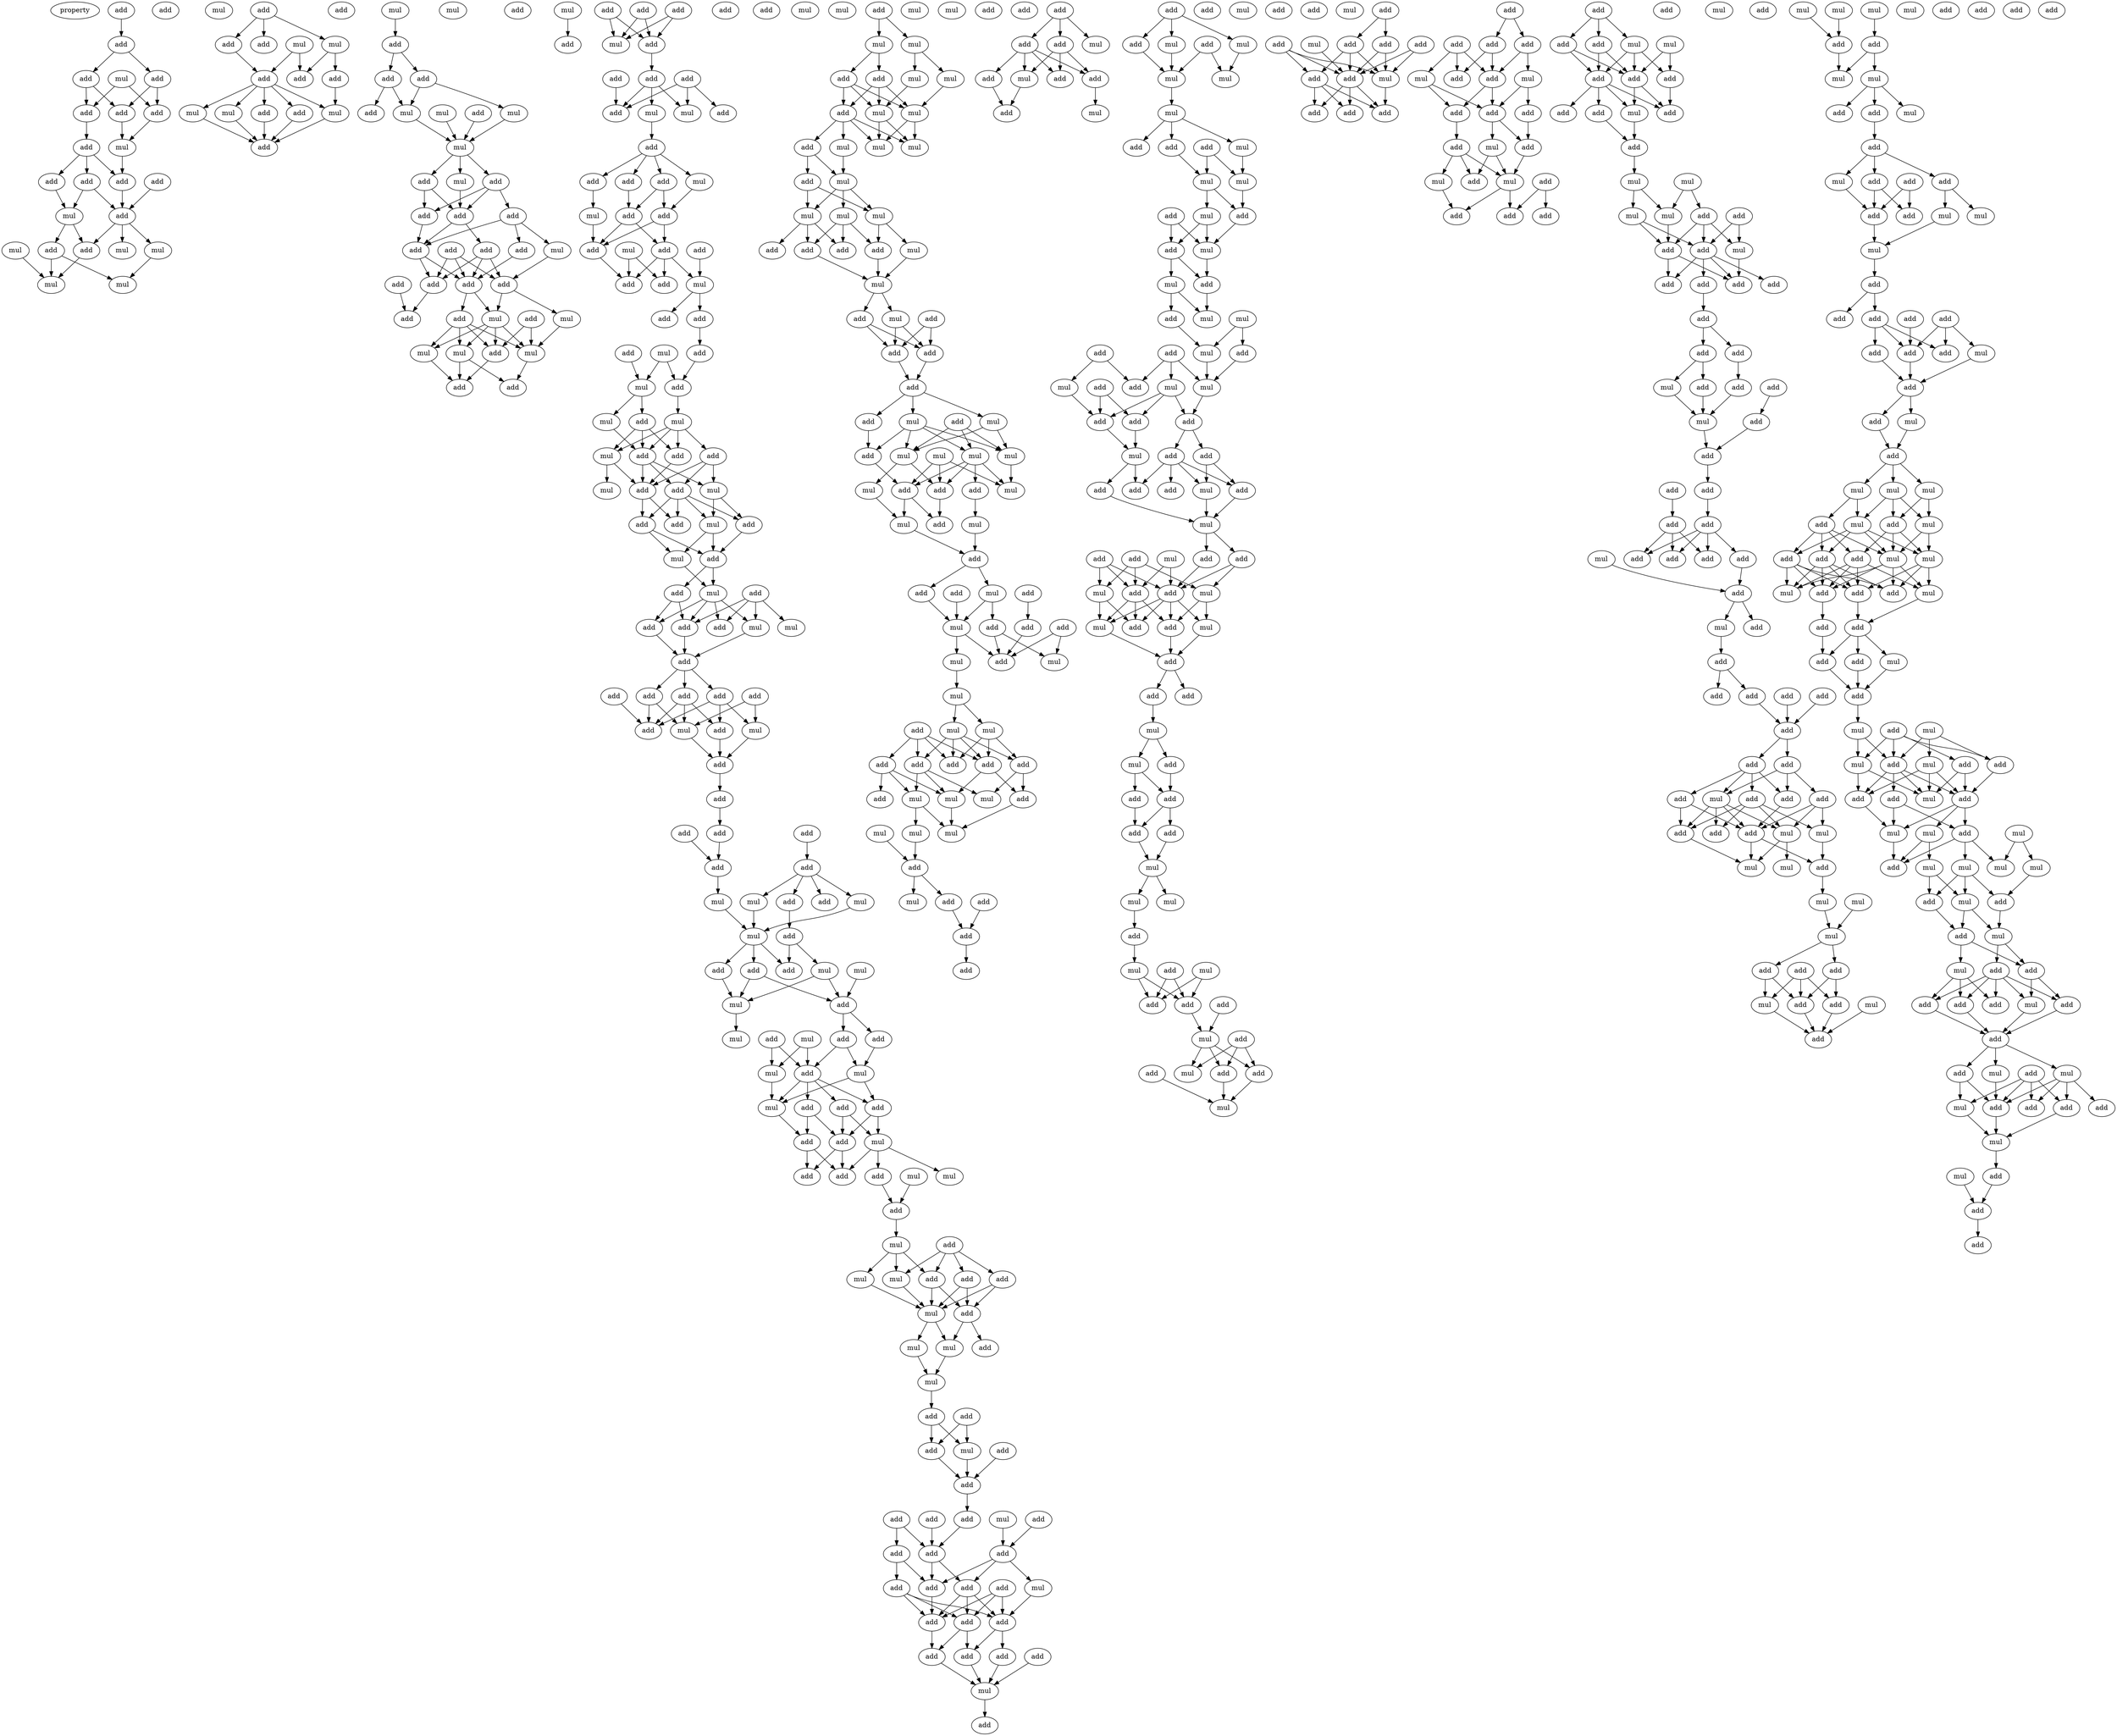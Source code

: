 digraph {
    node [fontcolor=black]
    property [mul=2,lf=1.5]
    0 [ label = add ];
    1 [ label = add ];
    2 [ label = add ];
    3 [ label = add ];
    4 [ label = mul ];
    5 [ label = add ];
    6 [ label = add ];
    7 [ label = add ];
    8 [ label = add ];
    9 [ label = mul ];
    10 [ label = add ];
    11 [ label = add ];
    12 [ label = mul ];
    13 [ label = add ];
    14 [ label = add ];
    15 [ label = add ];
    16 [ label = mul ];
    17 [ label = add ];
    18 [ label = mul ];
    19 [ label = add ];
    20 [ label = mul ];
    21 [ label = add ];
    22 [ label = mul ];
    23 [ label = mul ];
    24 [ label = mul ];
    25 [ label = add ];
    26 [ label = mul ];
    27 [ label = mul ];
    28 [ label = add ];
    29 [ label = add ];
    30 [ label = add ];
    31 [ label = add ];
    32 [ label = add ];
    33 [ label = mul ];
    34 [ label = mul ];
    35 [ label = add ];
    36 [ label = add ];
    37 [ label = mul ];
    38 [ label = add ];
    39 [ label = add ];
    40 [ label = mul ];
    41 [ label = add ];
    42 [ label = add ];
    43 [ label = add ];
    44 [ label = mul ];
    45 [ label = add ];
    46 [ label = add ];
    47 [ label = mul ];
    48 [ label = mul ];
    49 [ label = mul ];
    50 [ label = mul ];
    51 [ label = mul ];
    52 [ label = add ];
    53 [ label = add ];
    54 [ label = add ];
    55 [ label = add ];
    56 [ label = add ];
    57 [ label = add ];
    58 [ label = add ];
    59 [ label = add ];
    60 [ label = add ];
    61 [ label = mul ];
    62 [ label = add ];
    63 [ label = add ];
    64 [ label = add ];
    65 [ label = add ];
    66 [ label = add ];
    67 [ label = mul ];
    68 [ label = add ];
    69 [ label = add ];
    70 [ label = mul ];
    71 [ label = add ];
    72 [ label = mul ];
    73 [ label = add ];
    74 [ label = mul ];
    75 [ label = mul ];
    76 [ label = add ];
    77 [ label = add ];
    78 [ label = mul ];
    79 [ label = add ];
    80 [ label = add ];
    81 [ label = add ];
    82 [ label = add ];
    83 [ label = mul ];
    84 [ label = add ];
    85 [ label = add ];
    86 [ label = add ];
    87 [ label = add ];
    88 [ label = add ];
    89 [ label = add ];
    90 [ label = mul ];
    91 [ label = mul ];
    92 [ label = add ];
    93 [ label = add ];
    94 [ label = add ];
    95 [ label = mul ];
    96 [ label = add ];
    97 [ label = add ];
    98 [ label = add ];
    99 [ label = add ];
    100 [ label = mul ];
    101 [ label = add ];
    102 [ label = add ];
    103 [ label = add ];
    104 [ label = mul ];
    105 [ label = add ];
    106 [ label = add ];
    107 [ label = add ];
    108 [ label = mul ];
    109 [ label = add ];
    110 [ label = add ];
    111 [ label = add ];
    112 [ label = mul ];
    113 [ label = add ];
    114 [ label = mul ];
    115 [ label = add ];
    116 [ label = mul ];
    117 [ label = mul ];
    118 [ label = add ];
    119 [ label = add ];
    120 [ label = add ];
    121 [ label = mul ];
    122 [ label = add ];
    123 [ label = add ];
    124 [ label = mul ];
    125 [ label = mul ];
    126 [ label = add ];
    127 [ label = add ];
    128 [ label = add ];
    129 [ label = add ];
    130 [ label = mul ];
    131 [ label = mul ];
    132 [ label = add ];
    133 [ label = add ];
    134 [ label = add ];
    135 [ label = mul ];
    136 [ label = add ];
    137 [ label = add ];
    138 [ label = add ];
    139 [ label = mul ];
    140 [ label = mul ];
    141 [ label = add ];
    142 [ label = add ];
    143 [ label = add ];
    144 [ label = add ];
    145 [ label = add ];
    146 [ label = add ];
    147 [ label = add ];
    148 [ label = mul ];
    149 [ label = mul ];
    150 [ label = add ];
    151 [ label = mul ];
    152 [ label = add ];
    153 [ label = add ];
    154 [ label = add ];
    155 [ label = add ];
    156 [ label = add ];
    157 [ label = add ];
    158 [ label = add ];
    159 [ label = mul ];
    160 [ label = add ];
    161 [ label = mul ];
    162 [ label = add ];
    163 [ label = mul ];
    164 [ label = add ];
    165 [ label = mul ];
    166 [ label = add ];
    167 [ label = add ];
    168 [ label = add ];
    169 [ label = mul ];
    170 [ label = mul ];
    171 [ label = mul ];
    172 [ label = add ];
    173 [ label = add ];
    174 [ label = mul ];
    175 [ label = add ];
    176 [ label = add ];
    177 [ label = mul ];
    178 [ label = mul ];
    179 [ label = add ];
    180 [ label = mul ];
    181 [ label = add ];
    182 [ label = add ];
    183 [ label = add ];
    184 [ label = mul ];
    185 [ label = mul ];
    186 [ label = add ];
    187 [ label = add ];
    188 [ label = mul ];
    189 [ label = add ];
    190 [ label = add ];
    191 [ label = add ];
    192 [ label = mul ];
    193 [ label = add ];
    194 [ label = add ];
    195 [ label = mul ];
    196 [ label = add ];
    197 [ label = mul ];
    198 [ label = add ];
    199 [ label = mul ];
    200 [ label = add ];
    201 [ label = mul ];
    202 [ label = add ];
    203 [ label = mul ];
    204 [ label = mul ];
    205 [ label = add ];
    206 [ label = mul ];
    207 [ label = add ];
    208 [ label = add ];
    209 [ label = add ];
    210 [ label = add ];
    211 [ label = mul ];
    212 [ label = add ];
    213 [ label = add ];
    214 [ label = add ];
    215 [ label = add ];
    216 [ label = mul ];
    217 [ label = add ];
    218 [ label = add ];
    219 [ label = add ];
    220 [ label = add ];
    221 [ label = add ];
    222 [ label = add ];
    223 [ label = add ];
    224 [ label = add ];
    225 [ label = mul ];
    226 [ label = add ];
    227 [ label = add ];
    228 [ label = add ];
    229 [ label = add ];
    230 [ label = add ];
    231 [ label = add ];
    232 [ label = add ];
    233 [ label = mul ];
    234 [ label = add ];
    235 [ label = mul ];
    236 [ label = add ];
    237 [ label = mul ];
    238 [ label = mul ];
    239 [ label = mul ];
    240 [ label = add ];
    241 [ label = add ];
    242 [ label = mul ];
    243 [ label = mul ];
    244 [ label = mul ];
    245 [ label = add ];
    246 [ label = mul ];
    247 [ label = add ];
    248 [ label = mul ];
    249 [ label = mul ];
    250 [ label = mul ];
    251 [ label = add ];
    252 [ label = mul ];
    253 [ label = mul ];
    254 [ label = mul ];
    255 [ label = mul ];
    256 [ label = add ];
    257 [ label = mul ];
    258 [ label = add ];
    259 [ label = add ];
    260 [ label = add ];
    261 [ label = mul ];
    262 [ label = mul ];
    263 [ label = add ];
    264 [ label = add ];
    265 [ label = add ];
    266 [ label = mul ];
    267 [ label = add ];
    268 [ label = add ];
    269 [ label = add ];
    270 [ label = add ];
    271 [ label = add ];
    272 [ label = mul ];
    273 [ label = mul ];
    274 [ label = mul ];
    275 [ label = mul ];
    276 [ label = mul ];
    277 [ label = add ];
    278 [ label = mul ];
    279 [ label = add ];
    280 [ label = mul ];
    281 [ label = add ];
    282 [ label = mul ];
    283 [ label = add ];
    284 [ label = mul ];
    285 [ label = add ];
    286 [ label = mul ];
    287 [ label = add ];
    288 [ label = mul ];
    289 [ label = add ];
    290 [ label = add ];
    291 [ label = add ];
    292 [ label = add ];
    293 [ label = mul ];
    294 [ label = add ];
    295 [ label = add ];
    296 [ label = mul ];
    297 [ label = mul ];
    298 [ label = add ];
    299 [ label = mul ];
    300 [ label = add ];
    301 [ label = mul ];
    302 [ label = mul ];
    303 [ label = add ];
    304 [ label = add ];
    305 [ label = add ];
    306 [ label = add ];
    307 [ label = add ];
    308 [ label = mul ];
    309 [ label = mul ];
    310 [ label = mul ];
    311 [ label = add ];
    312 [ label = add ];
    313 [ label = mul ];
    314 [ label = mul ];
    315 [ label = mul ];
    316 [ label = add ];
    317 [ label = add ];
    318 [ label = add ];
    319 [ label = add ];
    320 [ label = mul ];
    321 [ label = add ];
    322 [ label = add ];
    323 [ label = add ];
    324 [ label = add ];
    325 [ label = add ];
    326 [ label = mul ];
    327 [ label = mul ];
    328 [ label = add ];
    329 [ label = add ];
    330 [ label = add ];
    331 [ label = add ];
    332 [ label = mul ];
    333 [ label = add ];
    334 [ label = mul ];
    335 [ label = mul ];
    336 [ label = add ];
    337 [ label = add ];
    338 [ label = mul ];
    339 [ label = mul ];
    340 [ label = mul ];
    341 [ label = add ];
    342 [ label = add ];
    343 [ label = mul ];
    344 [ label = add ];
    345 [ label = add ];
    346 [ label = mul ];
    347 [ label = mul ];
    348 [ label = add ];
    349 [ label = mul ];
    350 [ label = add ];
    351 [ label = add ];
    352 [ label = mul ];
    353 [ label = mul ];
    354 [ label = add ];
    355 [ label = mul ];
    356 [ label = mul ];
    357 [ label = add ];
    358 [ label = mul ];
    359 [ label = add ];
    360 [ label = add ];
    361 [ label = add ];
    362 [ label = mul ];
    363 [ label = add ];
    364 [ label = mul ];
    365 [ label = add ];
    366 [ label = mul ];
    367 [ label = add ];
    368 [ label = add ];
    369 [ label = add ];
    370 [ label = mul ];
    371 [ label = add ];
    372 [ label = add ];
    373 [ label = add ];
    374 [ label = add ];
    375 [ label = add ];
    376 [ label = mul ];
    377 [ label = add ];
    378 [ label = mul ];
    379 [ label = add ];
    380 [ label = add ];
    381 [ label = add ];
    382 [ label = mul ];
    383 [ label = add ];
    384 [ label = add ];
    385 [ label = mul ];
    386 [ label = mul ];
    387 [ label = add ];
    388 [ label = mul ];
    389 [ label = add ];
    390 [ label = add ];
    391 [ label = mul ];
    392 [ label = add ];
    393 [ label = mul ];
    394 [ label = add ];
    395 [ label = add ];
    396 [ label = mul ];
    397 [ label = add ];
    398 [ label = mul ];
    399 [ label = add ];
    400 [ label = add ];
    401 [ label = add ];
    402 [ label = add ];
    403 [ label = add ];
    404 [ label = mul ];
    405 [ label = mul ];
    406 [ label = add ];
    407 [ label = mul ];
    408 [ label = add ];
    409 [ label = add ];
    410 [ label = mul ];
    411 [ label = mul ];
    412 [ label = add ];
    413 [ label = add ];
    414 [ label = add ];
    415 [ label = add ];
    416 [ label = mul ];
    417 [ label = add ];
    418 [ label = mul ];
    419 [ label = add ];
    420 [ label = add ];
    421 [ label = mul ];
    422 [ label = mul ];
    423 [ label = add ];
    424 [ label = add ];
    425 [ label = add ];
    426 [ label = add ];
    427 [ label = mul ];
    428 [ label = add ];
    429 [ label = mul ];
    430 [ label = add ];
    431 [ label = add ];
    432 [ label = add ];
    433 [ label = add ];
    434 [ label = add ];
    435 [ label = add ];
    436 [ label = add ];
    437 [ label = add ];
    438 [ label = add ];
    439 [ label = mul ];
    440 [ label = mul ];
    441 [ label = add ];
    442 [ label = add ];
    443 [ label = add ];
    444 [ label = add ];
    445 [ label = add ];
    446 [ label = add ];
    447 [ label = mul ];
    448 [ label = add ];
    449 [ label = mul ];
    450 [ label = add ];
    451 [ label = add ];
    452 [ label = mul ];
    453 [ label = add ];
    454 [ label = add ];
    455 [ label = add ];
    456 [ label = add ];
    457 [ label = mul ];
    458 [ label = add ];
    459 [ label = add ];
    460 [ label = add ];
    461 [ label = mul ];
    462 [ label = add ];
    463 [ label = add ];
    464 [ label = add ];
    465 [ label = add ];
    466 [ label = add ];
    467 [ label = mul ];
    468 [ label = mul ];
    469 [ label = add ];
    470 [ label = add ];
    471 [ label = mul ];
    472 [ label = mul ];
    473 [ label = mul ];
    474 [ label = add ];
    475 [ label = mul ];
    476 [ label = add ];
    477 [ label = mul ];
    478 [ label = add ];
    479 [ label = add ];
    480 [ label = add ];
    481 [ label = add ];
    482 [ label = add ];
    483 [ label = add ];
    484 [ label = add ];
    485 [ label = add ];
    486 [ label = add ];
    487 [ label = add ];
    488 [ label = add ];
    489 [ label = mul ];
    490 [ label = add ];
    491 [ label = mul ];
    492 [ label = add ];
    493 [ label = add ];
    494 [ label = add ];
    495 [ label = add ];
    496 [ label = add ];
    497 [ label = add ];
    498 [ label = add ];
    499 [ label = add ];
    500 [ label = add ];
    501 [ label = mul ];
    502 [ label = add ];
    503 [ label = add ];
    504 [ label = mul ];
    505 [ label = add ];
    506 [ label = add ];
    507 [ label = add ];
    508 [ label = add ];
    509 [ label = add ];
    510 [ label = add ];
    511 [ label = add ];
    512 [ label = add ];
    513 [ label = add ];
    514 [ label = add ];
    515 [ label = add ];
    516 [ label = add ];
    517 [ label = mul ];
    518 [ label = add ];
    519 [ label = add ];
    520 [ label = add ];
    521 [ label = mul ];
    522 [ label = mul ];
    523 [ label = add ];
    524 [ label = add ];
    525 [ label = add ];
    526 [ label = mul ];
    527 [ label = mul ];
    528 [ label = mul ];
    529 [ label = mul ];
    530 [ label = mul ];
    531 [ label = add ];
    532 [ label = add ];
    533 [ label = add ];
    534 [ label = mul ];
    535 [ label = mul ];
    536 [ label = add ];
    537 [ label = add ];
    538 [ label = add ];
    539 [ label = mul ];
    540 [ label = mul ];
    541 [ label = mul ];
    542 [ label = mul ];
    543 [ label = add ];
    544 [ label = add ];
    545 [ label = mul ];
    546 [ label = mul ];
    547 [ label = add ];
    548 [ label = add ];
    549 [ label = add ];
    550 [ label = mul ];
    551 [ label = add ];
    552 [ label = mul ];
    553 [ label = add ];
    554 [ label = add ];
    555 [ label = add ];
    556 [ label = add ];
    557 [ label = add ];
    558 [ label = mul ];
    559 [ label = mul ];
    560 [ label = mul ];
    561 [ label = add ];
    562 [ label = add ];
    563 [ label = add ];
    564 [ label = add ];
    565 [ label = add ];
    566 [ label = mul ];
    567 [ label = add ];
    568 [ label = add ];
    569 [ label = add ];
    570 [ label = add ];
    571 [ label = add ];
    572 [ label = mul ];
    573 [ label = add ];
    574 [ label = mul ];
    575 [ label = mul ];
    576 [ label = mul ];
    577 [ label = add ];
    578 [ label = add ];
    579 [ label = mul ];
    580 [ label = mul ];
    581 [ label = add ];
    582 [ label = add ];
    583 [ label = add ];
    584 [ label = mul ];
    585 [ label = mul ];
    586 [ label = add ];
    587 [ label = mul ];
    588 [ label = add ];
    589 [ label = mul ];
    590 [ label = add ];
    591 [ label = add ];
    592 [ label = add ];
    593 [ label = mul ];
    594 [ label = add ];
    595 [ label = add ];
    596 [ label = add ];
    597 [ label = mul ];
    598 [ label = mul ];
    599 [ label = add ];
    600 [ label = mul ];
    601 [ label = add ];
    602 [ label = mul ];
    603 [ label = add ];
    604 [ label = add ];
    605 [ label = add ];
    606 [ label = add ];
    607 [ label = add ];
    608 [ label = mul ];
    609 [ label = add ];
    610 [ label = mul ];
    611 [ label = mul ];
    612 [ label = mul ];
    613 [ label = add ];
    614 [ label = mul ];
    615 [ label = mul ];
    616 [ label = mul ];
    617 [ label = mul ];
    618 [ label = mul ];
    619 [ label = add ];
    620 [ label = add ];
    621 [ label = mul ];
    622 [ label = add ];
    623 [ label = add ];
    624 [ label = mul ];
    625 [ label = add ];
    626 [ label = add ];
    627 [ label = add ];
    628 [ label = mul ];
    629 [ label = add ];
    630 [ label = add ];
    631 [ label = add ];
    632 [ label = mul ];
    633 [ label = add ];
    634 [ label = add ];
    635 [ label = mul ];
    636 [ label = add ];
    637 [ label = add ];
    638 [ label = add ];
    639 [ label = add ];
    640 [ label = add ];
    641 [ label = mul ];
    642 [ label = mul ];
    643 [ label = mul ];
    644 [ label = add ];
    645 [ label = add ];
    646 [ label = add ];
    647 [ label = add ];
    648 [ label = add ];
    0 -> 1 [ name = 0 ];
    1 -> 2 [ name = 1 ];
    1 -> 3 [ name = 2 ];
    2 -> 5 [ name = 3 ];
    2 -> 8 [ name = 4 ];
    3 -> 6 [ name = 5 ];
    3 -> 8 [ name = 6 ];
    4 -> 5 [ name = 7 ];
    4 -> 6 [ name = 8 ];
    5 -> 10 [ name = 9 ];
    6 -> 9 [ name = 10 ];
    8 -> 9 [ name = 11 ];
    9 -> 13 [ name = 12 ];
    10 -> 13 [ name = 13 ];
    10 -> 14 [ name = 14 ];
    10 -> 15 [ name = 15 ];
    11 -> 17 [ name = 16 ];
    13 -> 17 [ name = 17 ];
    14 -> 16 [ name = 18 ];
    14 -> 17 [ name = 19 ];
    15 -> 16 [ name = 20 ];
    16 -> 19 [ name = 21 ];
    16 -> 21 [ name = 22 ];
    17 -> 20 [ name = 23 ];
    17 -> 21 [ name = 24 ];
    17 -> 22 [ name = 25 ];
    18 -> 23 [ name = 26 ];
    19 -> 23 [ name = 27 ];
    19 -> 24 [ name = 28 ];
    20 -> 24 [ name = 29 ];
    21 -> 23 [ name = 30 ];
    25 -> 27 [ name = 31 ];
    25 -> 28 [ name = 32 ];
    25 -> 29 [ name = 33 ];
    26 -> 31 [ name = 34 ];
    26 -> 32 [ name = 35 ];
    27 -> 30 [ name = 36 ];
    27 -> 32 [ name = 37 ];
    28 -> 31 [ name = 38 ];
    30 -> 37 [ name = 39 ];
    31 -> 33 [ name = 40 ];
    31 -> 34 [ name = 41 ];
    31 -> 35 [ name = 42 ];
    31 -> 36 [ name = 43 ];
    31 -> 37 [ name = 44 ];
    33 -> 38 [ name = 45 ];
    34 -> 38 [ name = 46 ];
    35 -> 38 [ name = 47 ];
    36 -> 38 [ name = 48 ];
    37 -> 38 [ name = 49 ];
    40 -> 41 [ name = 50 ];
    41 -> 42 [ name = 51 ];
    41 -> 43 [ name = 52 ];
    42 -> 46 [ name = 53 ];
    42 -> 47 [ name = 54 ];
    43 -> 47 [ name = 55 ];
    43 -> 48 [ name = 56 ];
    44 -> 49 [ name = 57 ];
    45 -> 49 [ name = 58 ];
    47 -> 49 [ name = 59 ];
    48 -> 49 [ name = 60 ];
    49 -> 50 [ name = 61 ];
    49 -> 53 [ name = 62 ];
    49 -> 54 [ name = 63 ];
    50 -> 56 [ name = 64 ];
    53 -> 55 [ name = 65 ];
    53 -> 56 [ name = 66 ];
    53 -> 57 [ name = 67 ];
    54 -> 56 [ name = 68 ];
    54 -> 57 [ name = 69 ];
    55 -> 58 [ name = 70 ];
    55 -> 60 [ name = 71 ];
    55 -> 61 [ name = 72 ];
    56 -> 58 [ name = 73 ];
    56 -> 62 [ name = 74 ];
    57 -> 58 [ name = 75 ];
    58 -> 64 [ name = 76 ];
    58 -> 66 [ name = 77 ];
    59 -> 64 [ name = 78 ];
    59 -> 65 [ name = 79 ];
    59 -> 66 [ name = 80 ];
    60 -> 66 [ name = 81 ];
    61 -> 65 [ name = 82 ];
    62 -> 64 [ name = 83 ];
    62 -> 65 [ name = 84 ];
    62 -> 66 [ name = 85 ];
    63 -> 69 [ name = 86 ];
    64 -> 69 [ name = 87 ];
    65 -> 67 [ name = 88 ];
    65 -> 70 [ name = 89 ];
    66 -> 70 [ name = 90 ];
    66 -> 71 [ name = 91 ];
    67 -> 72 [ name = 92 ];
    68 -> 72 [ name = 93 ];
    68 -> 73 [ name = 94 ];
    70 -> 72 [ name = 95 ];
    70 -> 73 [ name = 96 ];
    70 -> 74 [ name = 97 ];
    70 -> 75 [ name = 98 ];
    71 -> 72 [ name = 99 ];
    71 -> 73 [ name = 100 ];
    71 -> 74 [ name = 101 ];
    71 -> 75 [ name = 102 ];
    72 -> 76 [ name = 103 ];
    73 -> 77 [ name = 104 ];
    74 -> 76 [ name = 105 ];
    74 -> 77 [ name = 106 ];
    75 -> 77 [ name = 107 ];
    78 -> 79 [ name = 108 ];
    80 -> 83 [ name = 109 ];
    80 -> 84 [ name = 110 ];
    81 -> 83 [ name = 111 ];
    81 -> 84 [ name = 112 ];
    82 -> 83 [ name = 113 ];
    82 -> 84 [ name = 114 ];
    84 -> 87 [ name = 115 ];
    85 -> 88 [ name = 116 ];
    86 -> 88 [ name = 117 ];
    86 -> 90 [ name = 118 ];
    86 -> 92 [ name = 119 ];
    87 -> 88 [ name = 120 ];
    87 -> 90 [ name = 121 ];
    87 -> 91 [ name = 122 ];
    91 -> 93 [ name = 123 ];
    93 -> 94 [ name = 124 ];
    93 -> 95 [ name = 125 ];
    93 -> 97 [ name = 126 ];
    93 -> 98 [ name = 127 ];
    94 -> 100 [ name = 128 ];
    95 -> 99 [ name = 129 ];
    97 -> 101 [ name = 130 ];
    98 -> 99 [ name = 131 ];
    98 -> 101 [ name = 132 ];
    99 -> 102 [ name = 133 ];
    99 -> 103 [ name = 134 ];
    100 -> 103 [ name = 135 ];
    101 -> 102 [ name = 136 ];
    101 -> 103 [ name = 137 ];
    102 -> 106 [ name = 138 ];
    102 -> 107 [ name = 139 ];
    102 -> 108 [ name = 140 ];
    103 -> 107 [ name = 141 ];
    104 -> 106 [ name = 142 ];
    104 -> 107 [ name = 143 ];
    105 -> 108 [ name = 144 ];
    108 -> 109 [ name = 145 ];
    108 -> 110 [ name = 146 ];
    110 -> 111 [ name = 147 ];
    111 -> 115 [ name = 148 ];
    112 -> 114 [ name = 149 ];
    112 -> 115 [ name = 150 ];
    113 -> 114 [ name = 151 ];
    114 -> 117 [ name = 152 ];
    114 -> 118 [ name = 153 ];
    115 -> 116 [ name = 154 ];
    116 -> 119 [ name = 155 ];
    116 -> 120 [ name = 156 ];
    116 -> 121 [ name = 157 ];
    116 -> 122 [ name = 158 ];
    117 -> 122 [ name = 159 ];
    118 -> 119 [ name = 160 ];
    118 -> 121 [ name = 161 ];
    118 -> 122 [ name = 162 ];
    119 -> 126 [ name = 163 ];
    120 -> 123 [ name = 164 ];
    120 -> 124 [ name = 165 ];
    120 -> 126 [ name = 166 ];
    121 -> 125 [ name = 167 ];
    121 -> 126 [ name = 168 ];
    122 -> 123 [ name = 169 ];
    122 -> 124 [ name = 170 ];
    122 -> 126 [ name = 171 ];
    123 -> 127 [ name = 172 ];
    123 -> 128 [ name = 173 ];
    123 -> 129 [ name = 174 ];
    123 -> 130 [ name = 175 ];
    124 -> 128 [ name = 176 ];
    124 -> 130 [ name = 177 ];
    126 -> 127 [ name = 178 ];
    126 -> 129 [ name = 179 ];
    127 -> 131 [ name = 180 ];
    127 -> 132 [ name = 181 ];
    128 -> 132 [ name = 182 ];
    130 -> 131 [ name = 183 ];
    130 -> 132 [ name = 184 ];
    131 -> 135 [ name = 185 ];
    132 -> 133 [ name = 186 ];
    132 -> 135 [ name = 187 ];
    133 -> 136 [ name = 188 ];
    133 -> 138 [ name = 189 ];
    134 -> 137 [ name = 190 ];
    134 -> 138 [ name = 191 ];
    134 -> 139 [ name = 192 ];
    134 -> 140 [ name = 193 ];
    135 -> 136 [ name = 194 ];
    135 -> 137 [ name = 195 ];
    135 -> 138 [ name = 196 ];
    135 -> 139 [ name = 197 ];
    136 -> 141 [ name = 198 ];
    138 -> 141 [ name = 199 ];
    139 -> 141 [ name = 200 ];
    141 -> 142 [ name = 201 ];
    141 -> 144 [ name = 202 ];
    141 -> 145 [ name = 203 ];
    142 -> 147 [ name = 204 ];
    142 -> 148 [ name = 205 ];
    142 -> 150 [ name = 206 ];
    143 -> 147 [ name = 207 ];
    144 -> 147 [ name = 208 ];
    144 -> 151 [ name = 209 ];
    145 -> 147 [ name = 210 ];
    145 -> 150 [ name = 211 ];
    145 -> 151 [ name = 212 ];
    146 -> 148 [ name = 213 ];
    146 -> 151 [ name = 214 ];
    148 -> 152 [ name = 215 ];
    150 -> 152 [ name = 216 ];
    151 -> 152 [ name = 217 ];
    152 -> 153 [ name = 218 ];
    153 -> 154 [ name = 219 ];
    154 -> 157 [ name = 220 ];
    155 -> 157 [ name = 221 ];
    156 -> 158 [ name = 222 ];
    157 -> 159 [ name = 223 ];
    158 -> 160 [ name = 224 ];
    158 -> 161 [ name = 225 ];
    158 -> 162 [ name = 226 ];
    158 -> 163 [ name = 227 ];
    159 -> 165 [ name = 228 ];
    161 -> 165 [ name = 229 ];
    162 -> 164 [ name = 230 ];
    163 -> 165 [ name = 231 ];
    164 -> 166 [ name = 232 ];
    164 -> 169 [ name = 233 ];
    165 -> 166 [ name = 234 ];
    165 -> 167 [ name = 235 ];
    165 -> 168 [ name = 236 ];
    167 -> 171 [ name = 237 ];
    167 -> 172 [ name = 238 ];
    168 -> 171 [ name = 239 ];
    169 -> 171 [ name = 240 ];
    169 -> 172 [ name = 241 ];
    170 -> 172 [ name = 242 ];
    171 -> 174 [ name = 243 ];
    172 -> 173 [ name = 244 ];
    172 -> 175 [ name = 245 ];
    173 -> 178 [ name = 246 ];
    173 -> 179 [ name = 247 ];
    175 -> 178 [ name = 248 ];
    176 -> 179 [ name = 249 ];
    176 -> 180 [ name = 250 ];
    177 -> 179 [ name = 251 ];
    177 -> 180 [ name = 252 ];
    178 -> 181 [ name = 253 ];
    178 -> 184 [ name = 254 ];
    179 -> 181 [ name = 255 ];
    179 -> 182 [ name = 256 ];
    179 -> 183 [ name = 257 ];
    179 -> 184 [ name = 258 ];
    180 -> 184 [ name = 259 ];
    181 -> 185 [ name = 260 ];
    181 -> 187 [ name = 261 ];
    182 -> 185 [ name = 262 ];
    182 -> 187 [ name = 263 ];
    183 -> 186 [ name = 264 ];
    183 -> 187 [ name = 265 ];
    184 -> 186 [ name = 266 ];
    185 -> 189 [ name = 267 ];
    185 -> 190 [ name = 268 ];
    185 -> 192 [ name = 269 ];
    186 -> 190 [ name = 270 ];
    186 -> 191 [ name = 271 ];
    187 -> 190 [ name = 272 ];
    187 -> 191 [ name = 273 ];
    188 -> 193 [ name = 274 ];
    189 -> 193 [ name = 275 ];
    193 -> 195 [ name = 276 ];
    194 -> 196 [ name = 277 ];
    194 -> 198 [ name = 278 ];
    194 -> 199 [ name = 279 ];
    194 -> 200 [ name = 280 ];
    195 -> 197 [ name = 281 ];
    195 -> 199 [ name = 282 ];
    195 -> 200 [ name = 283 ];
    196 -> 201 [ name = 284 ];
    196 -> 202 [ name = 285 ];
    197 -> 201 [ name = 286 ];
    198 -> 201 [ name = 287 ];
    198 -> 202 [ name = 288 ];
    199 -> 201 [ name = 289 ];
    200 -> 201 [ name = 290 ];
    200 -> 202 [ name = 291 ];
    201 -> 203 [ name = 292 ];
    201 -> 204 [ name = 293 ];
    202 -> 203 [ name = 294 ];
    202 -> 205 [ name = 295 ];
    203 -> 206 [ name = 296 ];
    204 -> 206 [ name = 297 ];
    206 -> 208 [ name = 298 ];
    207 -> 210 [ name = 299 ];
    207 -> 211 [ name = 300 ];
    208 -> 210 [ name = 301 ];
    208 -> 211 [ name = 302 ];
    209 -> 212 [ name = 303 ];
    210 -> 212 [ name = 304 ];
    211 -> 212 [ name = 305 ];
    212 -> 217 [ name = 306 ];
    213 -> 220 [ name = 307 ];
    214 -> 219 [ name = 308 ];
    215 -> 218 [ name = 309 ];
    215 -> 219 [ name = 310 ];
    216 -> 220 [ name = 311 ];
    217 -> 219 [ name = 312 ];
    218 -> 222 [ name = 313 ];
    218 -> 224 [ name = 314 ];
    219 -> 223 [ name = 315 ];
    219 -> 224 [ name = 316 ];
    220 -> 223 [ name = 317 ];
    220 -> 224 [ name = 318 ];
    220 -> 225 [ name = 319 ];
    221 -> 226 [ name = 320 ];
    221 -> 227 [ name = 321 ];
    221 -> 228 [ name = 322 ];
    222 -> 226 [ name = 323 ];
    222 -> 227 [ name = 324 ];
    222 -> 228 [ name = 325 ];
    223 -> 226 [ name = 326 ];
    223 -> 227 [ name = 327 ];
    223 -> 228 [ name = 328 ];
    224 -> 228 [ name = 329 ];
    225 -> 227 [ name = 330 ];
    226 -> 231 [ name = 331 ];
    226 -> 232 [ name = 332 ];
    227 -> 229 [ name = 333 ];
    227 -> 232 [ name = 334 ];
    228 -> 231 [ name = 335 ];
    229 -> 233 [ name = 336 ];
    230 -> 233 [ name = 337 ];
    231 -> 233 [ name = 338 ];
    232 -> 233 [ name = 339 ];
    233 -> 234 [ name = 340 ];
    236 -> 237 [ name = 341 ];
    236 -> 238 [ name = 342 ];
    237 -> 239 [ name = 343 ];
    237 -> 242 [ name = 344 ];
    238 -> 240 [ name = 345 ];
    238 -> 241 [ name = 346 ];
    239 -> 244 [ name = 347 ];
    240 -> 243 [ name = 348 ];
    240 -> 244 [ name = 349 ];
    240 -> 245 [ name = 350 ];
    241 -> 243 [ name = 351 ];
    241 -> 244 [ name = 352 ];
    241 -> 245 [ name = 353 ];
    242 -> 243 [ name = 354 ];
    243 -> 246 [ name = 355 ];
    243 -> 250 [ name = 356 ];
    244 -> 246 [ name = 357 ];
    244 -> 250 [ name = 358 ];
    245 -> 246 [ name = 359 ];
    245 -> 247 [ name = 360 ];
    245 -> 249 [ name = 361 ];
    245 -> 250 [ name = 362 ];
    247 -> 251 [ name = 363 ];
    247 -> 252 [ name = 364 ];
    249 -> 252 [ name = 365 ];
    251 -> 253 [ name = 366 ];
    251 -> 255 [ name = 367 ];
    252 -> 253 [ name = 368 ];
    252 -> 254 [ name = 369 ];
    252 -> 255 [ name = 370 ];
    253 -> 256 [ name = 371 ];
    253 -> 258 [ name = 372 ];
    253 -> 260 [ name = 373 ];
    254 -> 258 [ name = 374 ];
    254 -> 259 [ name = 375 ];
    254 -> 260 [ name = 376 ];
    255 -> 257 [ name = 377 ];
    255 -> 259 [ name = 378 ];
    257 -> 261 [ name = 379 ];
    258 -> 261 [ name = 380 ];
    259 -> 261 [ name = 381 ];
    261 -> 263 [ name = 382 ];
    261 -> 266 [ name = 383 ];
    263 -> 267 [ name = 384 ];
    263 -> 268 [ name = 385 ];
    265 -> 267 [ name = 386 ];
    265 -> 268 [ name = 387 ];
    266 -> 267 [ name = 388 ];
    266 -> 268 [ name = 389 ];
    267 -> 269 [ name = 390 ];
    268 -> 269 [ name = 391 ];
    269 -> 271 [ name = 392 ];
    269 -> 272 [ name = 393 ];
    269 -> 273 [ name = 394 ];
    270 -> 275 [ name = 395 ];
    270 -> 276 [ name = 396 ];
    270 -> 278 [ name = 397 ];
    271 -> 277 [ name = 398 ];
    272 -> 275 [ name = 399 ];
    272 -> 276 [ name = 400 ];
    273 -> 275 [ name = 401 ];
    273 -> 276 [ name = 402 ];
    273 -> 277 [ name = 403 ];
    273 -> 278 [ name = 404 ];
    274 -> 279 [ name = 405 ];
    274 -> 282 [ name = 406 ];
    274 -> 283 [ name = 407 ];
    275 -> 282 [ name = 408 ];
    276 -> 279 [ name = 409 ];
    276 -> 280 [ name = 410 ];
    277 -> 283 [ name = 411 ];
    278 -> 279 [ name = 412 ];
    278 -> 281 [ name = 413 ];
    278 -> 282 [ name = 414 ];
    278 -> 283 [ name = 415 ];
    279 -> 285 [ name = 416 ];
    280 -> 284 [ name = 417 ];
    281 -> 286 [ name = 418 ];
    283 -> 284 [ name = 419 ];
    283 -> 285 [ name = 420 ];
    284 -> 287 [ name = 421 ];
    286 -> 287 [ name = 422 ];
    287 -> 288 [ name = 423 ];
    287 -> 289 [ name = 424 ];
    288 -> 293 [ name = 425 ];
    288 -> 295 [ name = 426 ];
    289 -> 293 [ name = 427 ];
    290 -> 294 [ name = 428 ];
    291 -> 293 [ name = 429 ];
    292 -> 297 [ name = 430 ];
    292 -> 298 [ name = 431 ];
    293 -> 296 [ name = 432 ];
    293 -> 298 [ name = 433 ];
    294 -> 298 [ name = 434 ];
    295 -> 297 [ name = 435 ];
    295 -> 298 [ name = 436 ];
    296 -> 299 [ name = 437 ];
    299 -> 301 [ name = 438 ];
    299 -> 302 [ name = 439 ];
    300 -> 303 [ name = 440 ];
    300 -> 304 [ name = 441 ];
    300 -> 305 [ name = 442 ];
    300 -> 306 [ name = 443 ];
    301 -> 304 [ name = 444 ];
    301 -> 306 [ name = 445 ];
    301 -> 307 [ name = 446 ];
    302 -> 303 [ name = 447 ];
    302 -> 304 [ name = 448 ];
    302 -> 306 [ name = 449 ];
    302 -> 307 [ name = 450 ];
    303 -> 308 [ name = 451 ];
    303 -> 309 [ name = 452 ];
    303 -> 310 [ name = 453 ];
    304 -> 308 [ name = 454 ];
    304 -> 311 [ name = 455 ];
    305 -> 308 [ name = 456 ];
    305 -> 310 [ name = 457 ];
    305 -> 312 [ name = 458 ];
    307 -> 309 [ name = 459 ];
    307 -> 311 [ name = 460 ];
    308 -> 315 [ name = 461 ];
    310 -> 313 [ name = 462 ];
    310 -> 315 [ name = 463 ];
    311 -> 315 [ name = 464 ];
    313 -> 317 [ name = 465 ];
    314 -> 317 [ name = 466 ];
    317 -> 318 [ name = 467 ];
    317 -> 320 [ name = 468 ];
    318 -> 321 [ name = 469 ];
    319 -> 321 [ name = 470 ];
    321 -> 323 [ name = 471 ];
    322 -> 324 [ name = 472 ];
    322 -> 325 [ name = 473 ];
    322 -> 326 [ name = 474 ];
    324 -> 327 [ name = 475 ];
    324 -> 329 [ name = 476 ];
    324 -> 330 [ name = 477 ];
    325 -> 327 [ name = 478 ];
    325 -> 328 [ name = 479 ];
    325 -> 329 [ name = 480 ];
    325 -> 330 [ name = 481 ];
    327 -> 331 [ name = 482 ];
    328 -> 331 [ name = 483 ];
    329 -> 332 [ name = 484 ];
    333 -> 334 [ name = 485 ];
    333 -> 335 [ name = 486 ];
    333 -> 337 [ name = 487 ];
    334 -> 338 [ name = 488 ];
    335 -> 339 [ name = 489 ];
    336 -> 338 [ name = 490 ];
    336 -> 339 [ name = 491 ];
    337 -> 339 [ name = 492 ];
    339 -> 340 [ name = 493 ];
    340 -> 341 [ name = 494 ];
    340 -> 343 [ name = 495 ];
    340 -> 345 [ name = 496 ];
    342 -> 346 [ name = 497 ];
    342 -> 347 [ name = 498 ];
    343 -> 346 [ name = 499 ];
    345 -> 347 [ name = 500 ];
    346 -> 348 [ name = 501 ];
    347 -> 348 [ name = 502 ];
    347 -> 349 [ name = 503 ];
    348 -> 352 [ name = 504 ];
    349 -> 351 [ name = 505 ];
    349 -> 352 [ name = 506 ];
    350 -> 351 [ name = 507 ];
    350 -> 352 [ name = 508 ];
    351 -> 353 [ name = 509 ];
    351 -> 354 [ name = 510 ];
    352 -> 354 [ name = 511 ];
    353 -> 355 [ name = 512 ];
    353 -> 357 [ name = 513 ];
    354 -> 355 [ name = 514 ];
    356 -> 358 [ name = 515 ];
    356 -> 361 [ name = 516 ];
    357 -> 358 [ name = 517 ];
    358 -> 366 [ name = 518 ];
    359 -> 364 [ name = 519 ];
    359 -> 365 [ name = 520 ];
    359 -> 366 [ name = 521 ];
    360 -> 362 [ name = 522 ];
    360 -> 365 [ name = 523 ];
    361 -> 366 [ name = 524 ];
    362 -> 367 [ name = 525 ];
    363 -> 367 [ name = 526 ];
    363 -> 369 [ name = 527 ];
    364 -> 367 [ name = 528 ];
    364 -> 368 [ name = 529 ];
    364 -> 369 [ name = 530 ];
    366 -> 368 [ name = 531 ];
    367 -> 370 [ name = 532 ];
    368 -> 371 [ name = 533 ];
    368 -> 372 [ name = 534 ];
    369 -> 370 [ name = 535 ];
    370 -> 374 [ name = 536 ];
    370 -> 377 [ name = 537 ];
    371 -> 373 [ name = 538 ];
    371 -> 376 [ name = 539 ];
    372 -> 373 [ name = 540 ];
    372 -> 374 [ name = 541 ];
    372 -> 375 [ name = 542 ];
    372 -> 376 [ name = 543 ];
    373 -> 378 [ name = 544 ];
    376 -> 378 [ name = 545 ];
    377 -> 378 [ name = 546 ];
    378 -> 381 [ name = 547 ];
    378 -> 383 [ name = 548 ];
    379 -> 384 [ name = 549 ];
    379 -> 385 [ name = 550 ];
    379 -> 386 [ name = 551 ];
    380 -> 384 [ name = 552 ];
    380 -> 386 [ name = 553 ];
    380 -> 387 [ name = 554 ];
    381 -> 387 [ name = 555 ];
    382 -> 384 [ name = 556 ];
    382 -> 387 [ name = 557 ];
    383 -> 385 [ name = 558 ];
    383 -> 387 [ name = 559 ];
    384 -> 389 [ name = 560 ];
    384 -> 390 [ name = 561 ];
    384 -> 391 [ name = 562 ];
    385 -> 388 [ name = 563 ];
    385 -> 390 [ name = 564 ];
    386 -> 389 [ name = 565 ];
    386 -> 391 [ name = 566 ];
    387 -> 388 [ name = 567 ];
    387 -> 389 [ name = 568 ];
    387 -> 390 [ name = 569 ];
    387 -> 391 [ name = 570 ];
    388 -> 392 [ name = 571 ];
    390 -> 392 [ name = 572 ];
    391 -> 392 [ name = 573 ];
    392 -> 394 [ name = 574 ];
    392 -> 395 [ name = 575 ];
    394 -> 396 [ name = 576 ];
    396 -> 398 [ name = 577 ];
    396 -> 399 [ name = 578 ];
    398 -> 400 [ name = 579 ];
    398 -> 401 [ name = 580 ];
    399 -> 401 [ name = 581 ];
    400 -> 403 [ name = 582 ];
    401 -> 402 [ name = 583 ];
    401 -> 403 [ name = 584 ];
    402 -> 404 [ name = 585 ];
    403 -> 404 [ name = 586 ];
    404 -> 405 [ name = 587 ];
    404 -> 407 [ name = 588 ];
    405 -> 408 [ name = 589 ];
    408 -> 410 [ name = 590 ];
    409 -> 412 [ name = 591 ];
    409 -> 413 [ name = 592 ];
    410 -> 412 [ name = 593 ];
    410 -> 413 [ name = 594 ];
    411 -> 412 [ name = 595 ];
    411 -> 413 [ name = 596 ];
    413 -> 416 [ name = 597 ];
    414 -> 416 [ name = 598 ];
    415 -> 417 [ name = 599 ];
    415 -> 418 [ name = 600 ];
    415 -> 420 [ name = 601 ];
    416 -> 417 [ name = 602 ];
    416 -> 418 [ name = 603 ];
    416 -> 420 [ name = 604 ];
    417 -> 422 [ name = 605 ];
    419 -> 422 [ name = 606 ];
    420 -> 422 [ name = 607 ];
    423 -> 424 [ name = 608 ];
    423 -> 428 [ name = 609 ];
    424 -> 429 [ name = 610 ];
    424 -> 430 [ name = 611 ];
    424 -> 431 [ name = 612 ];
    425 -> 429 [ name = 613 ];
    425 -> 431 [ name = 614 ];
    426 -> 429 [ name = 615 ];
    426 -> 430 [ name = 616 ];
    426 -> 431 [ name = 617 ];
    427 -> 431 [ name = 618 ];
    428 -> 429 [ name = 619 ];
    428 -> 431 [ name = 620 ];
    429 -> 432 [ name = 621 ];
    430 -> 432 [ name = 622 ];
    430 -> 433 [ name = 623 ];
    430 -> 434 [ name = 624 ];
    431 -> 432 [ name = 625 ];
    431 -> 433 [ name = 626 ];
    431 -> 434 [ name = 627 ];
    435 -> 437 [ name = 628 ];
    435 -> 438 [ name = 629 ];
    436 -> 439 [ name = 630 ];
    436 -> 441 [ name = 631 ];
    436 -> 442 [ name = 632 ];
    437 -> 440 [ name = 633 ];
    437 -> 441 [ name = 634 ];
    438 -> 441 [ name = 635 ];
    438 -> 442 [ name = 636 ];
    439 -> 444 [ name = 637 ];
    439 -> 445 [ name = 638 ];
    440 -> 443 [ name = 639 ];
    440 -> 444 [ name = 640 ];
    441 -> 444 [ name = 641 ];
    441 -> 445 [ name = 642 ];
    443 -> 448 [ name = 643 ];
    444 -> 447 [ name = 644 ];
    444 -> 448 [ name = 645 ];
    445 -> 446 [ name = 646 ];
    446 -> 449 [ name = 647 ];
    446 -> 451 [ name = 648 ];
    446 -> 452 [ name = 649 ];
    447 -> 449 [ name = 650 ];
    447 -> 451 [ name = 651 ];
    448 -> 449 [ name = 652 ];
    449 -> 453 [ name = 653 ];
    449 -> 454 [ name = 654 ];
    450 -> 454 [ name = 655 ];
    450 -> 455 [ name = 656 ];
    452 -> 453 [ name = 657 ];
    456 -> 459 [ name = 658 ];
    456 -> 460 [ name = 659 ];
    456 -> 461 [ name = 660 ];
    457 -> 462 [ name = 661 ];
    457 -> 464 [ name = 662 ];
    459 -> 463 [ name = 663 ];
    459 -> 464 [ name = 664 ];
    460 -> 463 [ name = 665 ];
    460 -> 464 [ name = 666 ];
    461 -> 462 [ name = 667 ];
    461 -> 463 [ name = 668 ];
    461 -> 464 [ name = 669 ];
    462 -> 469 [ name = 670 ];
    463 -> 465 [ name = 671 ];
    463 -> 466 [ name = 672 ];
    463 -> 468 [ name = 673 ];
    463 -> 469 [ name = 674 ];
    464 -> 468 [ name = 675 ];
    464 -> 469 [ name = 676 ];
    466 -> 470 [ name = 677 ];
    468 -> 470 [ name = 678 ];
    470 -> 471 [ name = 679 ];
    471 -> 473 [ name = 680 ];
    471 -> 475 [ name = 681 ];
    472 -> 473 [ name = 682 ];
    472 -> 476 [ name = 683 ];
    473 -> 478 [ name = 684 ];
    474 -> 477 [ name = 685 ];
    474 -> 479 [ name = 686 ];
    475 -> 478 [ name = 687 ];
    475 -> 479 [ name = 688 ];
    476 -> 477 [ name = 689 ];
    476 -> 478 [ name = 690 ];
    476 -> 479 [ name = 691 ];
    477 -> 481 [ name = 692 ];
    478 -> 481 [ name = 693 ];
    478 -> 483 [ name = 694 ];
    479 -> 480 [ name = 695 ];
    479 -> 481 [ name = 696 ];
    479 -> 482 [ name = 697 ];
    479 -> 483 [ name = 698 ];
    482 -> 484 [ name = 699 ];
    484 -> 485 [ name = 700 ];
    484 -> 486 [ name = 701 ];
    485 -> 487 [ name = 702 ];
    486 -> 489 [ name = 703 ];
    486 -> 490 [ name = 704 ];
    487 -> 491 [ name = 705 ];
    488 -> 492 [ name = 706 ];
    489 -> 491 [ name = 707 ];
    490 -> 491 [ name = 708 ];
    491 -> 493 [ name = 709 ];
    492 -> 493 [ name = 710 ];
    493 -> 495 [ name = 711 ];
    494 -> 496 [ name = 712 ];
    495 -> 497 [ name = 713 ];
    496 -> 498 [ name = 714 ];
    496 -> 499 [ name = 715 ];
    496 -> 502 [ name = 716 ];
    497 -> 498 [ name = 717 ];
    497 -> 499 [ name = 718 ];
    497 -> 500 [ name = 719 ];
    497 -> 502 [ name = 720 ];
    500 -> 503 [ name = 721 ];
    501 -> 503 [ name = 722 ];
    503 -> 504 [ name = 723 ];
    503 -> 505 [ name = 724 ];
    504 -> 506 [ name = 725 ];
    506 -> 507 [ name = 726 ];
    506 -> 510 [ name = 727 ];
    508 -> 512 [ name = 728 ];
    509 -> 512 [ name = 729 ];
    510 -> 512 [ name = 730 ];
    512 -> 513 [ name = 731 ];
    512 -> 514 [ name = 732 ];
    513 -> 515 [ name = 733 ];
    513 -> 517 [ name = 734 ];
    513 -> 518 [ name = 735 ];
    514 -> 516 [ name = 736 ];
    514 -> 517 [ name = 737 ];
    514 -> 518 [ name = 738 ];
    514 -> 519 [ name = 739 ];
    515 -> 521 [ name = 740 ];
    515 -> 522 [ name = 741 ];
    515 -> 523 [ name = 742 ];
    516 -> 520 [ name = 743 ];
    516 -> 521 [ name = 744 ];
    516 -> 522 [ name = 745 ];
    516 -> 524 [ name = 746 ];
    517 -> 520 [ name = 747 ];
    517 -> 521 [ name = 748 ];
    517 -> 523 [ name = 749 ];
    517 -> 524 [ name = 750 ];
    518 -> 523 [ name = 751 ];
    519 -> 523 [ name = 752 ];
    519 -> 524 [ name = 753 ];
    521 -> 526 [ name = 754 ];
    521 -> 527 [ name = 755 ];
    522 -> 525 [ name = 756 ];
    523 -> 525 [ name = 757 ];
    523 -> 527 [ name = 758 ];
    524 -> 527 [ name = 759 ];
    525 -> 529 [ name = 760 ];
    528 -> 530 [ name = 761 ];
    529 -> 530 [ name = 762 ];
    530 -> 531 [ name = 763 ];
    530 -> 532 [ name = 764 ];
    531 -> 536 [ name = 765 ];
    531 -> 537 [ name = 766 ];
    532 -> 535 [ name = 767 ];
    532 -> 537 [ name = 768 ];
    533 -> 535 [ name = 769 ];
    533 -> 536 [ name = 770 ];
    533 -> 537 [ name = 771 ];
    534 -> 538 [ name = 772 ];
    535 -> 538 [ name = 773 ];
    536 -> 538 [ name = 774 ];
    537 -> 538 [ name = 775 ];
    539 -> 543 [ name = 776 ];
    541 -> 543 [ name = 777 ];
    542 -> 544 [ name = 778 ];
    543 -> 546 [ name = 779 ];
    544 -> 545 [ name = 780 ];
    544 -> 546 [ name = 781 ];
    545 -> 548 [ name = 782 ];
    545 -> 549 [ name = 783 ];
    545 -> 550 [ name = 784 ];
    549 -> 551 [ name = 785 ];
    551 -> 552 [ name = 786 ];
    551 -> 553 [ name = 787 ];
    551 -> 555 [ name = 788 ];
    552 -> 557 [ name = 789 ];
    553 -> 556 [ name = 790 ];
    553 -> 557 [ name = 791 ];
    554 -> 556 [ name = 792 ];
    554 -> 557 [ name = 793 ];
    555 -> 558 [ name = 794 ];
    555 -> 559 [ name = 795 ];
    557 -> 560 [ name = 796 ];
    559 -> 560 [ name = 797 ];
    560 -> 561 [ name = 798 ];
    561 -> 562 [ name = 799 ];
    561 -> 564 [ name = 800 ];
    563 -> 566 [ name = 801 ];
    563 -> 567 [ name = 802 ];
    563 -> 568 [ name = 803 ];
    564 -> 567 [ name = 804 ];
    564 -> 568 [ name = 805 ];
    564 -> 569 [ name = 806 ];
    565 -> 567 [ name = 807 ];
    566 -> 570 [ name = 808 ];
    567 -> 570 [ name = 809 ];
    569 -> 570 [ name = 810 ];
    570 -> 571 [ name = 811 ];
    570 -> 572 [ name = 812 ];
    571 -> 573 [ name = 813 ];
    572 -> 573 [ name = 814 ];
    573 -> 574 [ name = 815 ];
    573 -> 575 [ name = 816 ];
    573 -> 576 [ name = 817 ];
    574 -> 578 [ name = 818 ];
    574 -> 579 [ name = 819 ];
    575 -> 578 [ name = 820 ];
    575 -> 579 [ name = 821 ];
    575 -> 580 [ name = 822 ];
    576 -> 577 [ name = 823 ];
    576 -> 580 [ name = 824 ];
    577 -> 581 [ name = 825 ];
    577 -> 582 [ name = 826 ];
    577 -> 583 [ name = 827 ];
    577 -> 585 [ name = 828 ];
    578 -> 582 [ name = 829 ];
    578 -> 584 [ name = 830 ];
    578 -> 585 [ name = 831 ];
    579 -> 584 [ name = 832 ];
    579 -> 585 [ name = 833 ];
    580 -> 581 [ name = 834 ];
    580 -> 583 [ name = 835 ];
    580 -> 584 [ name = 836 ];
    580 -> 585 [ name = 837 ];
    581 -> 586 [ name = 838 ];
    581 -> 588 [ name = 839 ];
    581 -> 589 [ name = 840 ];
    581 -> 590 [ name = 841 ];
    582 -> 587 [ name = 842 ];
    582 -> 588 [ name = 843 ];
    582 -> 589 [ name = 844 ];
    582 -> 590 [ name = 845 ];
    583 -> 586 [ name = 846 ];
    583 -> 588 [ name = 847 ];
    583 -> 589 [ name = 848 ];
    583 -> 590 [ name = 849 ];
    584 -> 586 [ name = 850 ];
    584 -> 587 [ name = 851 ];
    584 -> 588 [ name = 852 ];
    585 -> 586 [ name = 853 ];
    585 -> 587 [ name = 854 ];
    585 -> 589 [ name = 855 ];
    585 -> 590 [ name = 856 ];
    587 -> 592 [ name = 857 ];
    588 -> 592 [ name = 858 ];
    590 -> 591 [ name = 859 ];
    591 -> 595 [ name = 860 ];
    592 -> 593 [ name = 861 ];
    592 -> 594 [ name = 862 ];
    592 -> 595 [ name = 863 ];
    593 -> 596 [ name = 864 ];
    594 -> 596 [ name = 865 ];
    595 -> 596 [ name = 866 ];
    596 -> 598 [ name = 867 ];
    597 -> 600 [ name = 868 ];
    597 -> 601 [ name = 869 ];
    597 -> 604 [ name = 870 ];
    598 -> 601 [ name = 871 ];
    598 -> 602 [ name = 872 ];
    599 -> 601 [ name = 873 ];
    599 -> 602 [ name = 874 ];
    599 -> 603 [ name = 875 ];
    599 -> 604 [ name = 876 ];
    600 -> 606 [ name = 877 ];
    600 -> 607 [ name = 878 ];
    600 -> 608 [ name = 879 ];
    601 -> 605 [ name = 880 ];
    601 -> 606 [ name = 881 ];
    601 -> 607 [ name = 882 ];
    601 -> 608 [ name = 883 ];
    602 -> 607 [ name = 884 ];
    602 -> 608 [ name = 885 ];
    603 -> 606 [ name = 886 ];
    603 -> 608 [ name = 887 ];
    604 -> 606 [ name = 888 ];
    605 -> 609 [ name = 889 ];
    605 -> 612 [ name = 890 ];
    606 -> 609 [ name = 891 ];
    606 -> 610 [ name = 892 ];
    606 -> 612 [ name = 893 ];
    607 -> 612 [ name = 894 ];
    609 -> 613 [ name = 895 ];
    609 -> 614 [ name = 896 ];
    609 -> 616 [ name = 897 ];
    610 -> 613 [ name = 898 ];
    610 -> 615 [ name = 899 ];
    611 -> 616 [ name = 900 ];
    611 -> 617 [ name = 901 ];
    612 -> 613 [ name = 902 ];
    614 -> 618 [ name = 903 ];
    614 -> 619 [ name = 904 ];
    614 -> 620 [ name = 905 ];
    615 -> 618 [ name = 906 ];
    615 -> 620 [ name = 907 ];
    617 -> 619 [ name = 908 ];
    618 -> 621 [ name = 909 ];
    618 -> 622 [ name = 910 ];
    619 -> 621 [ name = 911 ];
    620 -> 622 [ name = 912 ];
    621 -> 623 [ name = 913 ];
    621 -> 625 [ name = 914 ];
    622 -> 623 [ name = 915 ];
    622 -> 624 [ name = 916 ];
    623 -> 627 [ name = 917 ];
    623 -> 628 [ name = 918 ];
    624 -> 626 [ name = 919 ];
    624 -> 629 [ name = 920 ];
    624 -> 630 [ name = 921 ];
    625 -> 626 [ name = 922 ];
    625 -> 627 [ name = 923 ];
    625 -> 628 [ name = 924 ];
    625 -> 629 [ name = 925 ];
    625 -> 630 [ name = 926 ];
    627 -> 631 [ name = 927 ];
    628 -> 631 [ name = 928 ];
    629 -> 631 [ name = 929 ];
    630 -> 631 [ name = 930 ];
    631 -> 632 [ name = 931 ];
    631 -> 634 [ name = 932 ];
    631 -> 635 [ name = 933 ];
    632 -> 637 [ name = 934 ];
    632 -> 638 [ name = 935 ];
    632 -> 639 [ name = 936 ];
    632 -> 640 [ name = 937 ];
    634 -> 639 [ name = 938 ];
    634 -> 641 [ name = 939 ];
    635 -> 639 [ name = 940 ];
    636 -> 637 [ name = 941 ];
    636 -> 638 [ name = 942 ];
    636 -> 639 [ name = 943 ];
    636 -> 641 [ name = 944 ];
    637 -> 642 [ name = 945 ];
    639 -> 642 [ name = 946 ];
    641 -> 642 [ name = 947 ];
    642 -> 646 [ name = 948 ];
    643 -> 647 [ name = 949 ];
    646 -> 647 [ name = 950 ];
    647 -> 648 [ name = 951 ];
}
